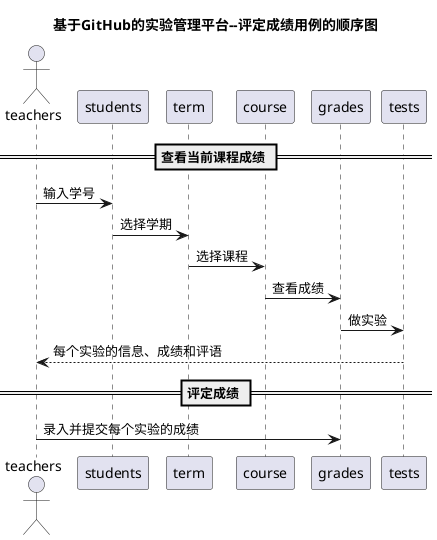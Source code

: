 @startuml
title 基于GitHub的实验管理平台--评定成绩用例的顺序图
actor teachers
== 查看当前课程成绩 ==
teachers -> students : 输入学号
students -> term:选择学期
term -> course:选择课程
course   -> grades:查看成绩
grades -> tests:做实验
tests --> teachers:每个实验的信息、成绩和评语
== 评定成绩 ==
teachers -> grades : 录入并提交每个实验的成绩
@enduml
